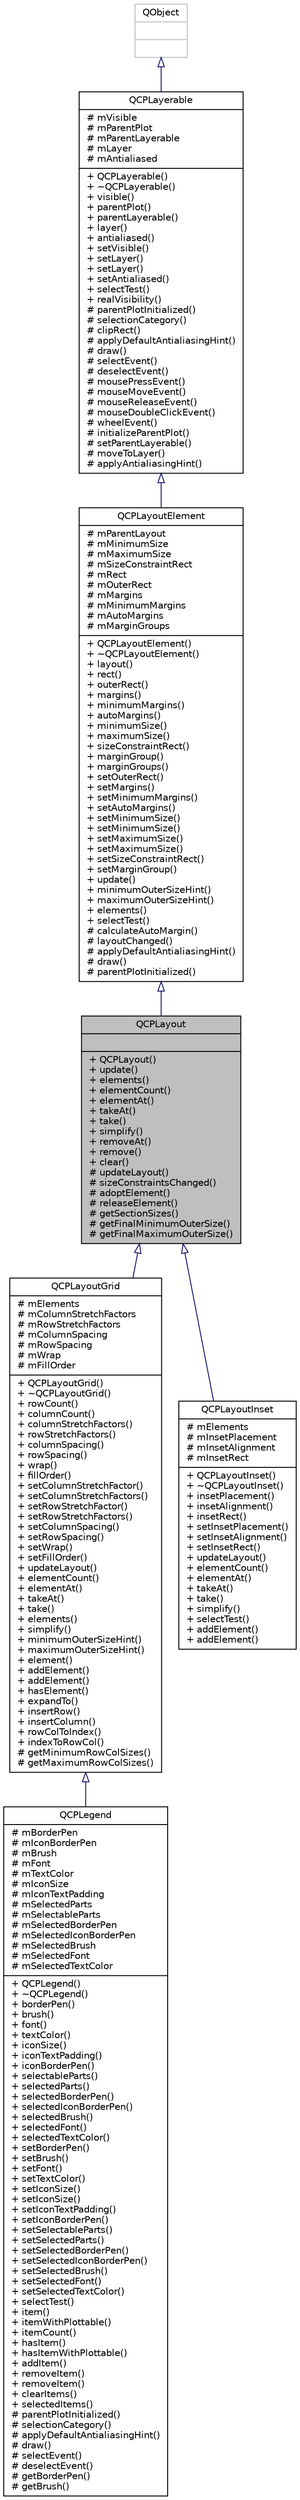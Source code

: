 digraph "QCPLayout"
{
  edge [fontname="Helvetica",fontsize="10",labelfontname="Helvetica",labelfontsize="10"];
  node [fontname="Helvetica",fontsize="10",shape=record];
  Node883 [label="{QCPLayout\n||+ QCPLayout()\l+ update()\l+ elements()\l+ elementCount()\l+ elementAt()\l+ takeAt()\l+ take()\l+ simplify()\l+ removeAt()\l+ remove()\l+ clear()\l# updateLayout()\l# sizeConstraintsChanged()\l# adoptElement()\l# releaseElement()\l# getSectionSizes()\l# getFinalMinimumOuterSize()\l# getFinalMaximumOuterSize()\l}",height=0.2,width=0.4,color="black", fillcolor="grey75", style="filled", fontcolor="black"];
  Node884 -> Node883 [dir="back",color="midnightblue",fontsize="10",style="solid",arrowtail="onormal",fontname="Helvetica"];
  Node884 [label="{QCPLayoutElement\n|# mParentLayout\l# mMinimumSize\l# mMaximumSize\l# mSizeConstraintRect\l# mRect\l# mOuterRect\l# mMargins\l# mMinimumMargins\l# mAutoMargins\l# mMarginGroups\l|+ QCPLayoutElement()\l+ ~QCPLayoutElement()\l+ layout()\l+ rect()\l+ outerRect()\l+ margins()\l+ minimumMargins()\l+ autoMargins()\l+ minimumSize()\l+ maximumSize()\l+ sizeConstraintRect()\l+ marginGroup()\l+ marginGroups()\l+ setOuterRect()\l+ setMargins()\l+ setMinimumMargins()\l+ setAutoMargins()\l+ setMinimumSize()\l+ setMinimumSize()\l+ setMaximumSize()\l+ setMaximumSize()\l+ setSizeConstraintRect()\l+ setMarginGroup()\l+ update()\l+ minimumOuterSizeHint()\l+ maximumOuterSizeHint()\l+ elements()\l+ selectTest()\l# calculateAutoMargin()\l# layoutChanged()\l# applyDefaultAntialiasingHint()\l# draw()\l# parentPlotInitialized()\l}",height=0.2,width=0.4,color="black", fillcolor="white", style="filled",URL="$classQCPLayoutElement.html",tooltip="The abstract base class for all objects that form the layout system. "];
  Node885 -> Node884 [dir="back",color="midnightblue",fontsize="10",style="solid",arrowtail="onormal",fontname="Helvetica"];
  Node885 [label="{QCPLayerable\n|# mVisible\l# mParentPlot\l# mParentLayerable\l# mLayer\l# mAntialiased\l|+ QCPLayerable()\l+ ~QCPLayerable()\l+ visible()\l+ parentPlot()\l+ parentLayerable()\l+ layer()\l+ antialiased()\l+ setVisible()\l+ setLayer()\l+ setLayer()\l+ setAntialiased()\l+ selectTest()\l+ realVisibility()\l# parentPlotInitialized()\l# selectionCategory()\l# clipRect()\l# applyDefaultAntialiasingHint()\l# draw()\l# selectEvent()\l# deselectEvent()\l# mousePressEvent()\l# mouseMoveEvent()\l# mouseReleaseEvent()\l# mouseDoubleClickEvent()\l# wheelEvent()\l# initializeParentPlot()\l# setParentLayerable()\l# moveToLayer()\l# applyAntialiasingHint()\l}",height=0.2,width=0.4,color="black", fillcolor="white", style="filled",URL="$classQCPLayerable.html",tooltip="Base class for all drawable objects. "];
  Node886 -> Node885 [dir="back",color="midnightblue",fontsize="10",style="solid",arrowtail="onormal",fontname="Helvetica"];
  Node886 [label="{QObject\n||}",height=0.2,width=0.4,color="grey75", fillcolor="white", style="filled"];
  Node883 -> Node887 [dir="back",color="midnightblue",fontsize="10",style="solid",arrowtail="onormal",fontname="Helvetica"];
  Node887 [label="{QCPLayoutGrid\n|# mElements\l# mColumnStretchFactors\l# mRowStretchFactors\l# mColumnSpacing\l# mRowSpacing\l# mWrap\l# mFillOrder\l|+ QCPLayoutGrid()\l+ ~QCPLayoutGrid()\l+ rowCount()\l+ columnCount()\l+ columnStretchFactors()\l+ rowStretchFactors()\l+ columnSpacing()\l+ rowSpacing()\l+ wrap()\l+ fillOrder()\l+ setColumnStretchFactor()\l+ setColumnStretchFactors()\l+ setRowStretchFactor()\l+ setRowStretchFactors()\l+ setColumnSpacing()\l+ setRowSpacing()\l+ setWrap()\l+ setFillOrder()\l+ updateLayout()\l+ elementCount()\l+ elementAt()\l+ takeAt()\l+ take()\l+ elements()\l+ simplify()\l+ minimumOuterSizeHint()\l+ maximumOuterSizeHint()\l+ element()\l+ addElement()\l+ addElement()\l+ hasElement()\l+ expandTo()\l+ insertRow()\l+ insertColumn()\l+ rowColToIndex()\l+ indexToRowCol()\l# getMinimumRowColSizes()\l# getMaximumRowColSizes()\l}",height=0.2,width=0.4,color="black", fillcolor="white", style="filled",URL="$classQCPLayoutGrid.html",tooltip="A layout that arranges child elements in a grid. "];
  Node887 -> Node888 [dir="back",color="midnightblue",fontsize="10",style="solid",arrowtail="onormal",fontname="Helvetica"];
  Node888 [label="{QCPLegend\n|# mBorderPen\l# mIconBorderPen\l# mBrush\l# mFont\l# mTextColor\l# mIconSize\l# mIconTextPadding\l# mSelectedParts\l# mSelectableParts\l# mSelectedBorderPen\l# mSelectedIconBorderPen\l# mSelectedBrush\l# mSelectedFont\l# mSelectedTextColor\l|+ QCPLegend()\l+ ~QCPLegend()\l+ borderPen()\l+ brush()\l+ font()\l+ textColor()\l+ iconSize()\l+ iconTextPadding()\l+ iconBorderPen()\l+ selectableParts()\l+ selectedParts()\l+ selectedBorderPen()\l+ selectedIconBorderPen()\l+ selectedBrush()\l+ selectedFont()\l+ selectedTextColor()\l+ setBorderPen()\l+ setBrush()\l+ setFont()\l+ setTextColor()\l+ setIconSize()\l+ setIconSize()\l+ setIconTextPadding()\l+ setIconBorderPen()\l+ setSelectableParts()\l+ setSelectedParts()\l+ setSelectedBorderPen()\l+ setSelectedIconBorderPen()\l+ setSelectedBrush()\l+ setSelectedFont()\l+ setSelectedTextColor()\l+ selectTest()\l+ item()\l+ itemWithPlottable()\l+ itemCount()\l+ hasItem()\l+ hasItemWithPlottable()\l+ addItem()\l+ removeItem()\l+ removeItem()\l+ clearItems()\l+ selectedItems()\l# parentPlotInitialized()\l# selectionCategory()\l# applyDefaultAntialiasingHint()\l# draw()\l# selectEvent()\l# deselectEvent()\l# getBorderPen()\l# getBrush()\l}",height=0.2,width=0.4,color="black", fillcolor="white", style="filled",URL="$classQCPLegend.html",tooltip="Manages a legend inside a QCustomPlot. "];
  Node883 -> Node889 [dir="back",color="midnightblue",fontsize="10",style="solid",arrowtail="onormal",fontname="Helvetica"];
  Node889 [label="{QCPLayoutInset\n|# mElements\l# mInsetPlacement\l# mInsetAlignment\l# mInsetRect\l|+ QCPLayoutInset()\l+ ~QCPLayoutInset()\l+ insetPlacement()\l+ insetAlignment()\l+ insetRect()\l+ setInsetPlacement()\l+ setInsetAlignment()\l+ setInsetRect()\l+ updateLayout()\l+ elementCount()\l+ elementAt()\l+ takeAt()\l+ take()\l+ simplify()\l+ selectTest()\l+ addElement()\l+ addElement()\l}",height=0.2,width=0.4,color="black", fillcolor="white", style="filled",URL="$classQCPLayoutInset.html",tooltip="A layout that places child elements aligned to the border or arbitrarily positioned. "];
}
